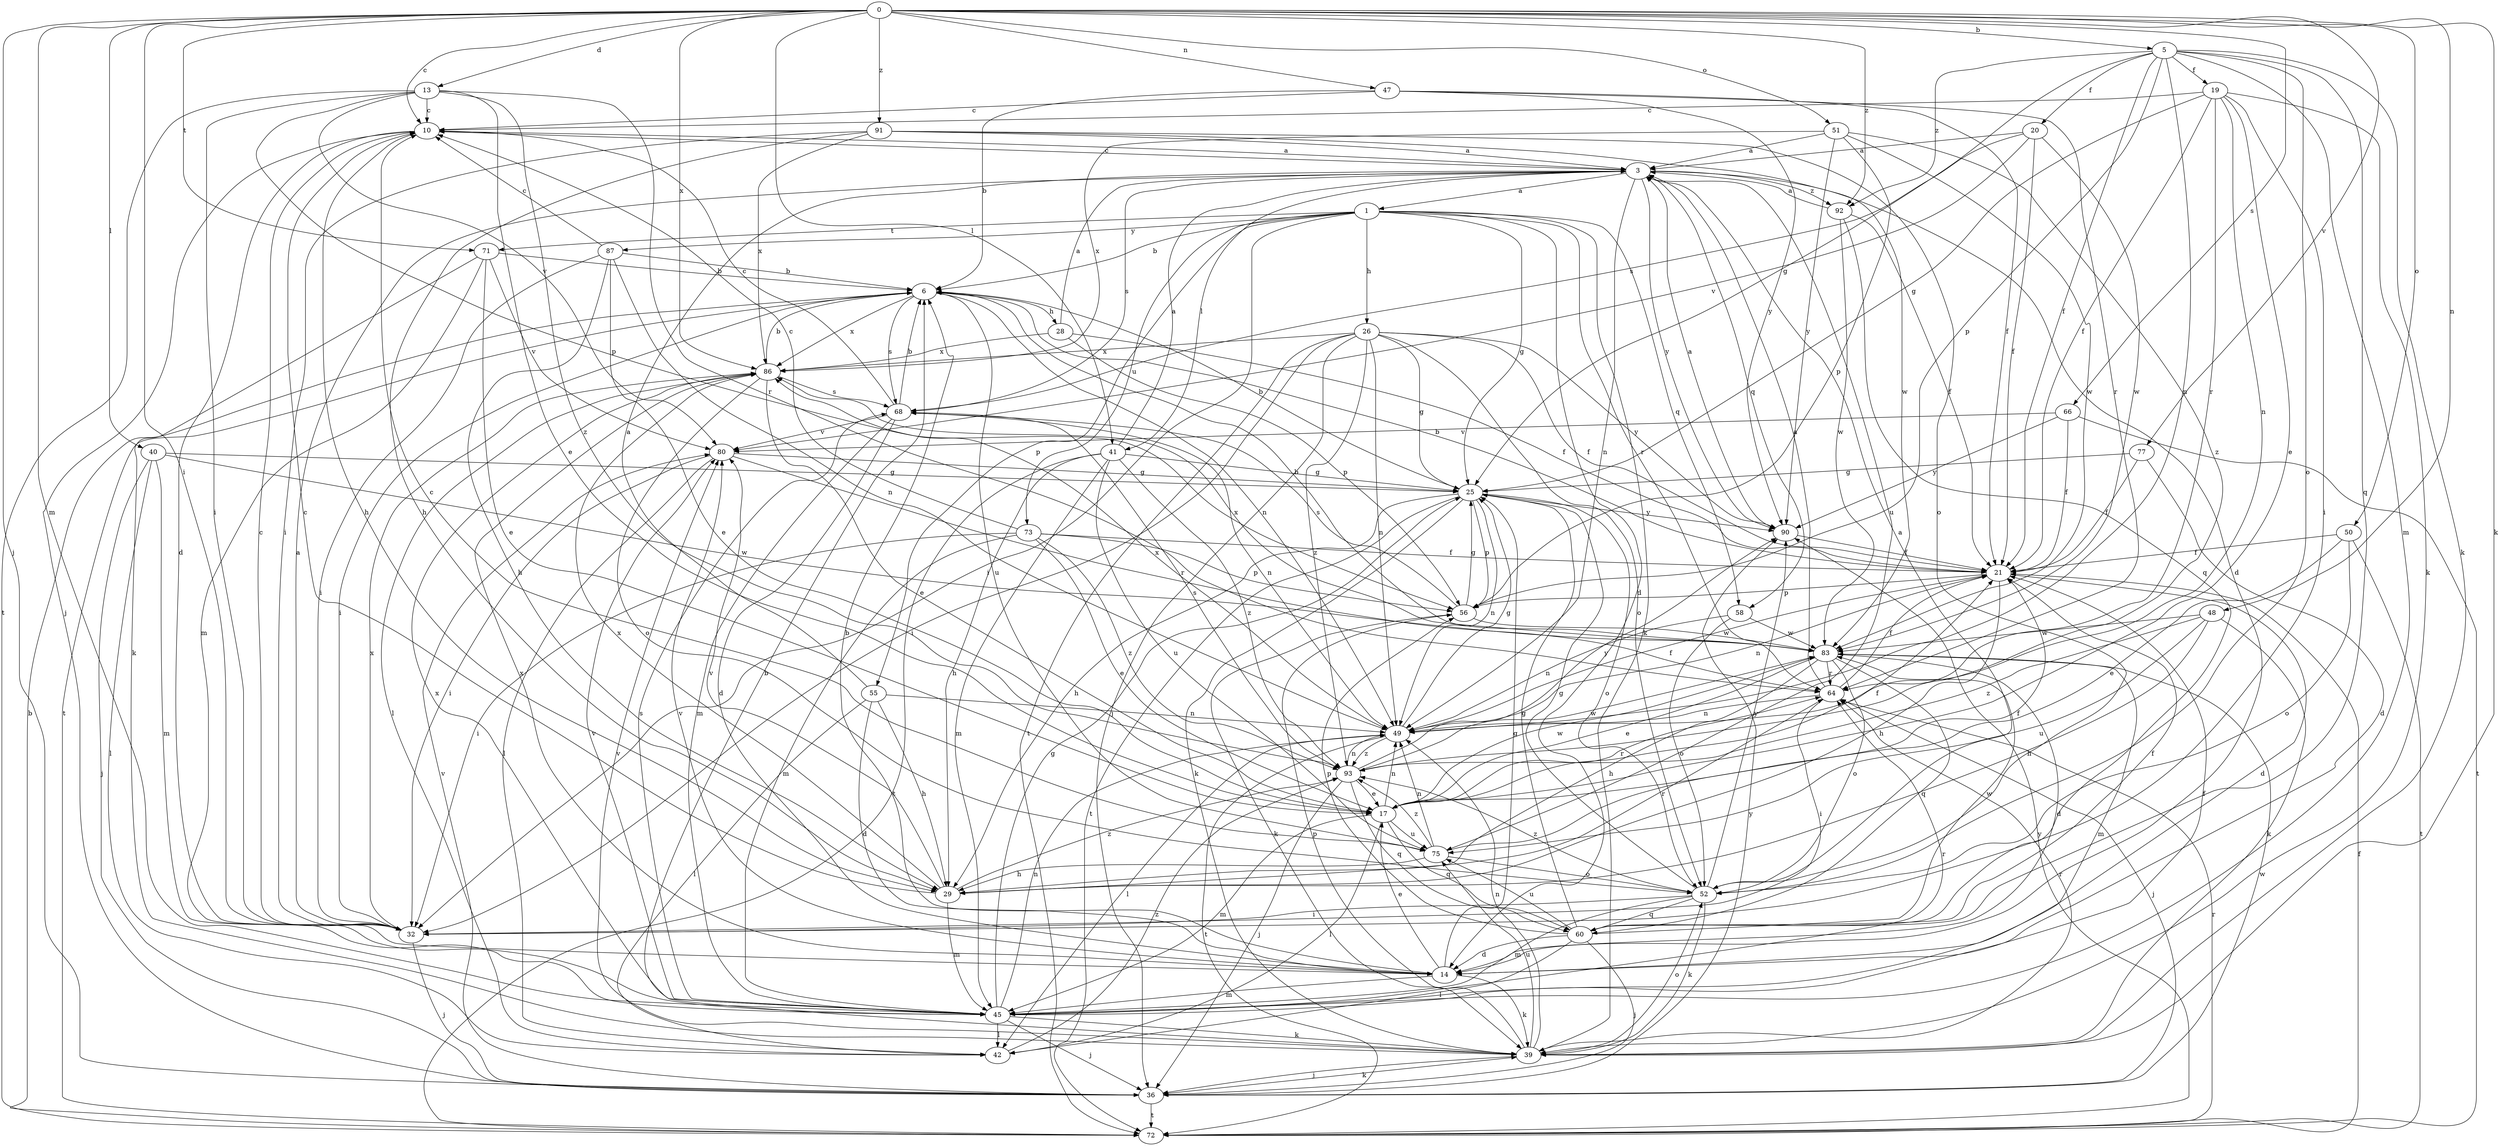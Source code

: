 strict digraph  {
0;
1;
3;
5;
6;
10;
13;
14;
17;
19;
20;
21;
25;
26;
28;
29;
32;
36;
39;
40;
41;
42;
45;
47;
48;
49;
50;
51;
52;
55;
56;
58;
60;
64;
66;
68;
71;
72;
73;
75;
77;
80;
83;
86;
87;
90;
91;
92;
93;
0 -> 5  [label=b];
0 -> 10  [label=c];
0 -> 13  [label=d];
0 -> 32  [label=i];
0 -> 36  [label=j];
0 -> 39  [label=k];
0 -> 40  [label=l];
0 -> 41  [label=l];
0 -> 45  [label=m];
0 -> 47  [label=n];
0 -> 48  [label=n];
0 -> 50  [label=o];
0 -> 51  [label=o];
0 -> 66  [label=s];
0 -> 71  [label=t];
0 -> 77  [label=v];
0 -> 86  [label=x];
0 -> 91  [label=z];
0 -> 92  [label=z];
1 -> 6  [label=b];
1 -> 14  [label=d];
1 -> 25  [label=g];
1 -> 26  [label=h];
1 -> 32  [label=i];
1 -> 39  [label=k];
1 -> 55  [label=p];
1 -> 58  [label=q];
1 -> 64  [label=r];
1 -> 71  [label=t];
1 -> 73  [label=u];
1 -> 87  [label=y];
3 -> 1  [label=a];
3 -> 10  [label=c];
3 -> 14  [label=d];
3 -> 41  [label=l];
3 -> 49  [label=n];
3 -> 58  [label=q];
3 -> 68  [label=s];
3 -> 75  [label=u];
3 -> 90  [label=y];
3 -> 92  [label=z];
5 -> 19  [label=f];
5 -> 20  [label=f];
5 -> 21  [label=f];
5 -> 25  [label=g];
5 -> 39  [label=k];
5 -> 45  [label=m];
5 -> 49  [label=n];
5 -> 52  [label=o];
5 -> 56  [label=p];
5 -> 60  [label=q];
5 -> 92  [label=z];
6 -> 28  [label=h];
6 -> 32  [label=i];
6 -> 49  [label=n];
6 -> 68  [label=s];
6 -> 72  [label=t];
6 -> 75  [label=u];
6 -> 86  [label=x];
10 -> 3  [label=a];
10 -> 14  [label=d];
10 -> 29  [label=h];
10 -> 36  [label=j];
13 -> 10  [label=c];
13 -> 17  [label=e];
13 -> 32  [label=i];
13 -> 56  [label=p];
13 -> 64  [label=r];
13 -> 72  [label=t];
13 -> 80  [label=v];
13 -> 93  [label=z];
14 -> 6  [label=b];
14 -> 17  [label=e];
14 -> 25  [label=g];
14 -> 39  [label=k];
14 -> 45  [label=m];
14 -> 80  [label=v];
14 -> 86  [label=x];
17 -> 21  [label=f];
17 -> 42  [label=l];
17 -> 45  [label=m];
17 -> 49  [label=n];
17 -> 60  [label=q];
17 -> 64  [label=r];
17 -> 75  [label=u];
17 -> 83  [label=w];
19 -> 10  [label=c];
19 -> 17  [label=e];
19 -> 21  [label=f];
19 -> 25  [label=g];
19 -> 32  [label=i];
19 -> 39  [label=k];
19 -> 49  [label=n];
19 -> 64  [label=r];
20 -> 3  [label=a];
20 -> 21  [label=f];
20 -> 68  [label=s];
20 -> 80  [label=v];
20 -> 83  [label=w];
21 -> 6  [label=b];
21 -> 14  [label=d];
21 -> 29  [label=h];
21 -> 49  [label=n];
21 -> 56  [label=p];
25 -> 6  [label=b];
25 -> 29  [label=h];
25 -> 39  [label=k];
25 -> 49  [label=n];
25 -> 52  [label=o];
25 -> 56  [label=p];
25 -> 72  [label=t];
25 -> 90  [label=y];
26 -> 21  [label=f];
26 -> 25  [label=g];
26 -> 32  [label=i];
26 -> 36  [label=j];
26 -> 49  [label=n];
26 -> 52  [label=o];
26 -> 72  [label=t];
26 -> 86  [label=x];
26 -> 90  [label=y];
26 -> 93  [label=z];
28 -> 3  [label=a];
28 -> 21  [label=f];
28 -> 56  [label=p];
28 -> 86  [label=x];
29 -> 10  [label=c];
29 -> 45  [label=m];
29 -> 64  [label=r];
29 -> 80  [label=v];
29 -> 86  [label=x];
29 -> 93  [label=z];
32 -> 3  [label=a];
32 -> 10  [label=c];
32 -> 36  [label=j];
32 -> 86  [label=x];
36 -> 39  [label=k];
36 -> 72  [label=t];
36 -> 80  [label=v];
36 -> 83  [label=w];
36 -> 90  [label=y];
39 -> 6  [label=b];
39 -> 36  [label=j];
39 -> 49  [label=n];
39 -> 52  [label=o];
39 -> 56  [label=p];
39 -> 64  [label=r];
39 -> 75  [label=u];
39 -> 80  [label=v];
40 -> 25  [label=g];
40 -> 36  [label=j];
40 -> 42  [label=l];
40 -> 45  [label=m];
40 -> 83  [label=w];
41 -> 3  [label=a];
41 -> 25  [label=g];
41 -> 29  [label=h];
41 -> 45  [label=m];
41 -> 72  [label=t];
41 -> 75  [label=u];
41 -> 93  [label=z];
42 -> 93  [label=z];
45 -> 21  [label=f];
45 -> 25  [label=g];
45 -> 36  [label=j];
45 -> 39  [label=k];
45 -> 42  [label=l];
45 -> 49  [label=n];
45 -> 64  [label=r];
45 -> 68  [label=s];
45 -> 80  [label=v];
45 -> 86  [label=x];
47 -> 6  [label=b];
47 -> 10  [label=c];
47 -> 21  [label=f];
47 -> 64  [label=r];
47 -> 90  [label=y];
48 -> 29  [label=h];
48 -> 39  [label=k];
48 -> 75  [label=u];
48 -> 83  [label=w];
48 -> 93  [label=z];
49 -> 21  [label=f];
49 -> 25  [label=g];
49 -> 42  [label=l];
49 -> 72  [label=t];
49 -> 86  [label=x];
49 -> 93  [label=z];
50 -> 17  [label=e];
50 -> 21  [label=f];
50 -> 52  [label=o];
50 -> 72  [label=t];
51 -> 3  [label=a];
51 -> 56  [label=p];
51 -> 83  [label=w];
51 -> 86  [label=x];
51 -> 90  [label=y];
51 -> 93  [label=z];
52 -> 3  [label=a];
52 -> 25  [label=g];
52 -> 32  [label=i];
52 -> 39  [label=k];
52 -> 45  [label=m];
52 -> 60  [label=q];
52 -> 90  [label=y];
52 -> 93  [label=z];
55 -> 3  [label=a];
55 -> 14  [label=d];
55 -> 29  [label=h];
55 -> 42  [label=l];
55 -> 49  [label=n];
56 -> 25  [label=g];
56 -> 39  [label=k];
56 -> 68  [label=s];
56 -> 83  [label=w];
58 -> 49  [label=n];
58 -> 52  [label=o];
58 -> 83  [label=w];
60 -> 14  [label=d];
60 -> 21  [label=f];
60 -> 25  [label=g];
60 -> 36  [label=j];
60 -> 42  [label=l];
60 -> 56  [label=p];
60 -> 75  [label=u];
60 -> 83  [label=w];
64 -> 3  [label=a];
64 -> 21  [label=f];
64 -> 32  [label=i];
64 -> 36  [label=j];
64 -> 49  [label=n];
66 -> 21  [label=f];
66 -> 72  [label=t];
66 -> 80  [label=v];
66 -> 90  [label=y];
68 -> 6  [label=b];
68 -> 10  [label=c];
68 -> 14  [label=d];
68 -> 45  [label=m];
68 -> 49  [label=n];
68 -> 80  [label=v];
71 -> 6  [label=b];
71 -> 17  [label=e];
71 -> 39  [label=k];
71 -> 45  [label=m];
71 -> 80  [label=v];
72 -> 6  [label=b];
72 -> 21  [label=f];
72 -> 64  [label=r];
72 -> 90  [label=y];
73 -> 10  [label=c];
73 -> 17  [label=e];
73 -> 21  [label=f];
73 -> 32  [label=i];
73 -> 45  [label=m];
73 -> 56  [label=p];
73 -> 93  [label=z];
75 -> 10  [label=c];
75 -> 21  [label=f];
75 -> 29  [label=h];
75 -> 49  [label=n];
75 -> 52  [label=o];
75 -> 93  [label=z];
77 -> 14  [label=d];
77 -> 21  [label=f];
77 -> 25  [label=g];
80 -> 25  [label=g];
80 -> 32  [label=i];
80 -> 42  [label=l];
80 -> 64  [label=r];
83 -> 6  [label=b];
83 -> 14  [label=d];
83 -> 17  [label=e];
83 -> 29  [label=h];
83 -> 45  [label=m];
83 -> 52  [label=o];
83 -> 60  [label=q];
83 -> 64  [label=r];
83 -> 86  [label=x];
86 -> 6  [label=b];
86 -> 17  [label=e];
86 -> 42  [label=l];
86 -> 52  [label=o];
86 -> 68  [label=s];
87 -> 6  [label=b];
87 -> 10  [label=c];
87 -> 17  [label=e];
87 -> 29  [label=h];
87 -> 32  [label=i];
87 -> 49  [label=n];
90 -> 3  [label=a];
90 -> 21  [label=f];
91 -> 3  [label=a];
91 -> 29  [label=h];
91 -> 32  [label=i];
91 -> 52  [label=o];
91 -> 83  [label=w];
91 -> 86  [label=x];
92 -> 3  [label=a];
92 -> 21  [label=f];
92 -> 60  [label=q];
92 -> 83  [label=w];
93 -> 17  [label=e];
93 -> 36  [label=j];
93 -> 49  [label=n];
93 -> 60  [label=q];
93 -> 68  [label=s];
93 -> 83  [label=w];
93 -> 90  [label=y];
}
